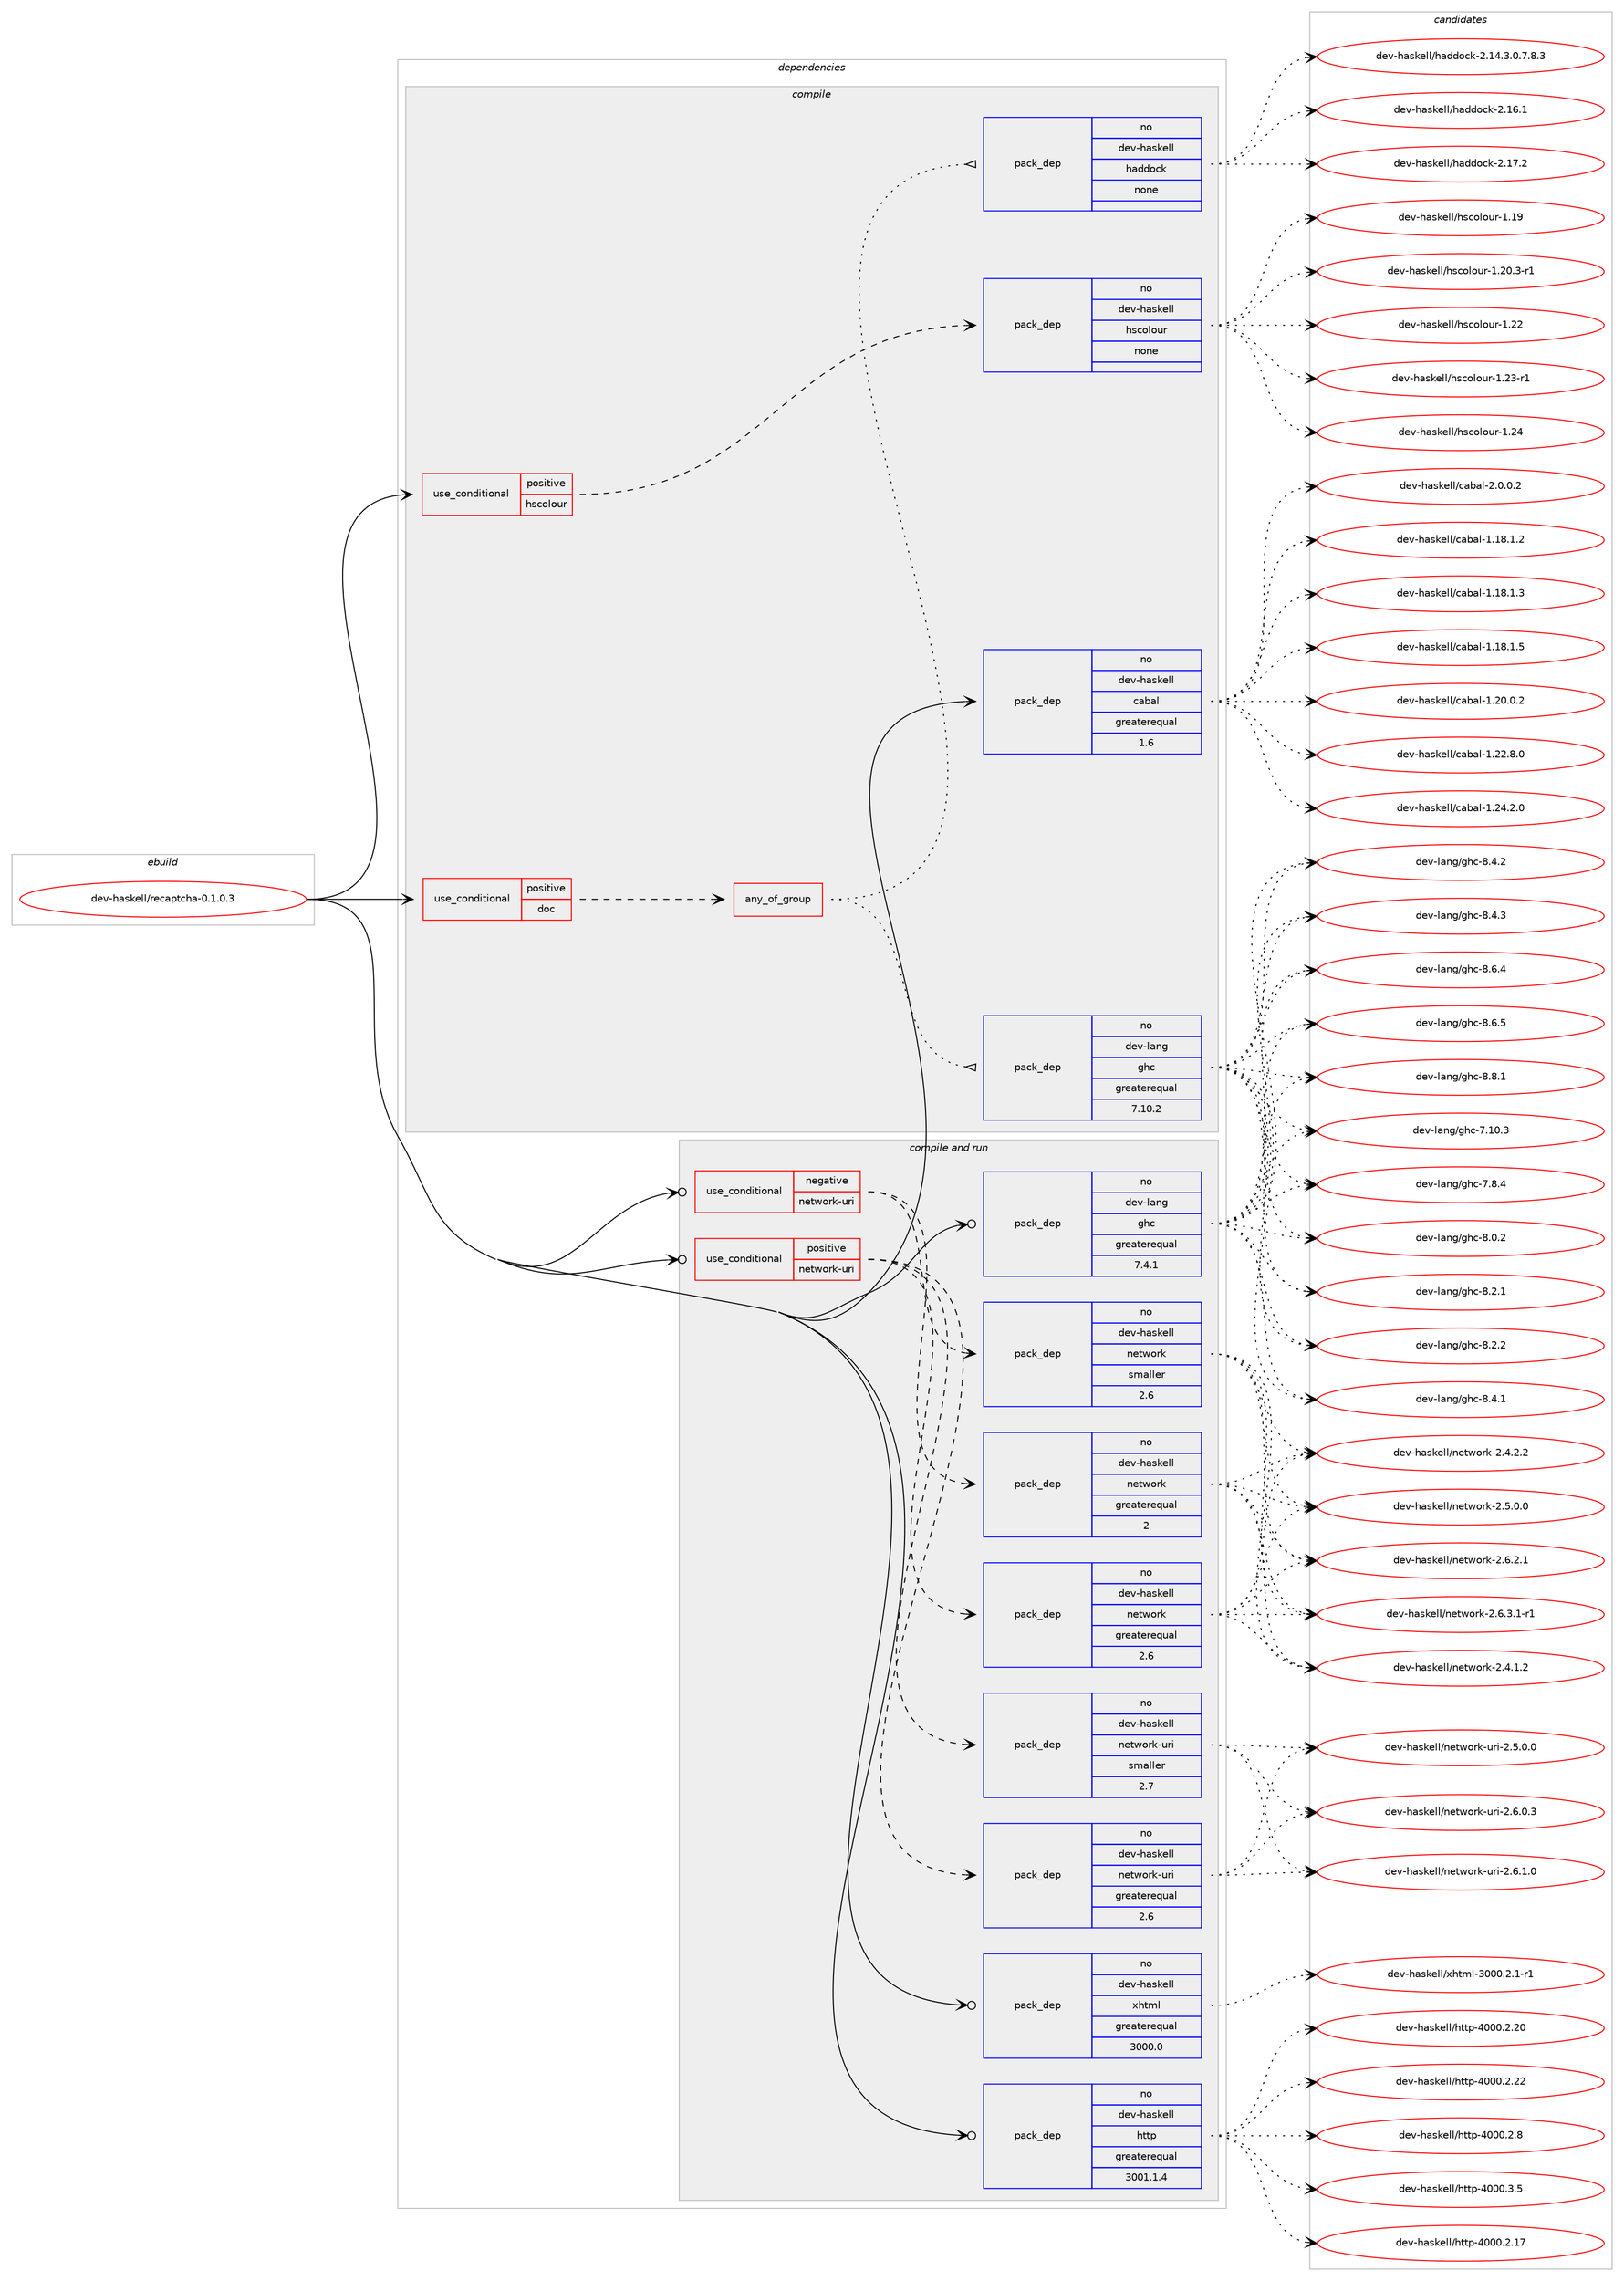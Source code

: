 digraph prolog {

# *************
# Graph options
# *************

newrank=true;
concentrate=true;
compound=true;
graph [rankdir=LR,fontname=Helvetica,fontsize=10,ranksep=1.5];#, ranksep=2.5, nodesep=0.2];
edge  [arrowhead=vee];
node  [fontname=Helvetica,fontsize=10];

# **********
# The ebuild
# **********

subgraph cluster_leftcol {
color=gray;
rank=same;
label=<<i>ebuild</i>>;
id [label="dev-haskell/recaptcha-0.1.0.3", color=red, width=4, href="../dev-haskell/recaptcha-0.1.0.3.svg"];
}

# ****************
# The dependencies
# ****************

subgraph cluster_midcol {
color=gray;
label=<<i>dependencies</i>>;
subgraph cluster_compile {
fillcolor="#eeeeee";
style=filled;
label=<<i>compile</i>>;
subgraph cond127315 {
dependency542407 [label=<<TABLE BORDER="0" CELLBORDER="1" CELLSPACING="0" CELLPADDING="4"><TR><TD ROWSPAN="3" CELLPADDING="10">use_conditional</TD></TR><TR><TD>positive</TD></TR><TR><TD>doc</TD></TR></TABLE>>, shape=none, color=red];
subgraph any10389 {
dependency542408 [label=<<TABLE BORDER="0" CELLBORDER="1" CELLSPACING="0" CELLPADDING="4"><TR><TD CELLPADDING="10">any_of_group</TD></TR></TABLE>>, shape=none, color=red];subgraph pack404346 {
dependency542409 [label=<<TABLE BORDER="0" CELLBORDER="1" CELLSPACING="0" CELLPADDING="4" WIDTH="220"><TR><TD ROWSPAN="6" CELLPADDING="30">pack_dep</TD></TR><TR><TD WIDTH="110">no</TD></TR><TR><TD>dev-haskell</TD></TR><TR><TD>haddock</TD></TR><TR><TD>none</TD></TR><TR><TD></TD></TR></TABLE>>, shape=none, color=blue];
}
dependency542408:e -> dependency542409:w [weight=20,style="dotted",arrowhead="oinv"];
subgraph pack404347 {
dependency542410 [label=<<TABLE BORDER="0" CELLBORDER="1" CELLSPACING="0" CELLPADDING="4" WIDTH="220"><TR><TD ROWSPAN="6" CELLPADDING="30">pack_dep</TD></TR><TR><TD WIDTH="110">no</TD></TR><TR><TD>dev-lang</TD></TR><TR><TD>ghc</TD></TR><TR><TD>greaterequal</TD></TR><TR><TD>7.10.2</TD></TR></TABLE>>, shape=none, color=blue];
}
dependency542408:e -> dependency542410:w [weight=20,style="dotted",arrowhead="oinv"];
}
dependency542407:e -> dependency542408:w [weight=20,style="dashed",arrowhead="vee"];
}
id:e -> dependency542407:w [weight=20,style="solid",arrowhead="vee"];
subgraph cond127316 {
dependency542411 [label=<<TABLE BORDER="0" CELLBORDER="1" CELLSPACING="0" CELLPADDING="4"><TR><TD ROWSPAN="3" CELLPADDING="10">use_conditional</TD></TR><TR><TD>positive</TD></TR><TR><TD>hscolour</TD></TR></TABLE>>, shape=none, color=red];
subgraph pack404348 {
dependency542412 [label=<<TABLE BORDER="0" CELLBORDER="1" CELLSPACING="0" CELLPADDING="4" WIDTH="220"><TR><TD ROWSPAN="6" CELLPADDING="30">pack_dep</TD></TR><TR><TD WIDTH="110">no</TD></TR><TR><TD>dev-haskell</TD></TR><TR><TD>hscolour</TD></TR><TR><TD>none</TD></TR><TR><TD></TD></TR></TABLE>>, shape=none, color=blue];
}
dependency542411:e -> dependency542412:w [weight=20,style="dashed",arrowhead="vee"];
}
id:e -> dependency542411:w [weight=20,style="solid",arrowhead="vee"];
subgraph pack404349 {
dependency542413 [label=<<TABLE BORDER="0" CELLBORDER="1" CELLSPACING="0" CELLPADDING="4" WIDTH="220"><TR><TD ROWSPAN="6" CELLPADDING="30">pack_dep</TD></TR><TR><TD WIDTH="110">no</TD></TR><TR><TD>dev-haskell</TD></TR><TR><TD>cabal</TD></TR><TR><TD>greaterequal</TD></TR><TR><TD>1.6</TD></TR></TABLE>>, shape=none, color=blue];
}
id:e -> dependency542413:w [weight=20,style="solid",arrowhead="vee"];
}
subgraph cluster_compileandrun {
fillcolor="#eeeeee";
style=filled;
label=<<i>compile and run</i>>;
subgraph cond127317 {
dependency542414 [label=<<TABLE BORDER="0" CELLBORDER="1" CELLSPACING="0" CELLPADDING="4"><TR><TD ROWSPAN="3" CELLPADDING="10">use_conditional</TD></TR><TR><TD>negative</TD></TR><TR><TD>network-uri</TD></TR></TABLE>>, shape=none, color=red];
subgraph pack404350 {
dependency542415 [label=<<TABLE BORDER="0" CELLBORDER="1" CELLSPACING="0" CELLPADDING="4" WIDTH="220"><TR><TD ROWSPAN="6" CELLPADDING="30">pack_dep</TD></TR><TR><TD WIDTH="110">no</TD></TR><TR><TD>dev-haskell</TD></TR><TR><TD>network</TD></TR><TR><TD>greaterequal</TD></TR><TR><TD>2</TD></TR></TABLE>>, shape=none, color=blue];
}
dependency542414:e -> dependency542415:w [weight=20,style="dashed",arrowhead="vee"];
subgraph pack404351 {
dependency542416 [label=<<TABLE BORDER="0" CELLBORDER="1" CELLSPACING="0" CELLPADDING="4" WIDTH="220"><TR><TD ROWSPAN="6" CELLPADDING="30">pack_dep</TD></TR><TR><TD WIDTH="110">no</TD></TR><TR><TD>dev-haskell</TD></TR><TR><TD>network</TD></TR><TR><TD>smaller</TD></TR><TR><TD>2.6</TD></TR></TABLE>>, shape=none, color=blue];
}
dependency542414:e -> dependency542416:w [weight=20,style="dashed",arrowhead="vee"];
}
id:e -> dependency542414:w [weight=20,style="solid",arrowhead="odotvee"];
subgraph cond127318 {
dependency542417 [label=<<TABLE BORDER="0" CELLBORDER="1" CELLSPACING="0" CELLPADDING="4"><TR><TD ROWSPAN="3" CELLPADDING="10">use_conditional</TD></TR><TR><TD>positive</TD></TR><TR><TD>network-uri</TD></TR></TABLE>>, shape=none, color=red];
subgraph pack404352 {
dependency542418 [label=<<TABLE BORDER="0" CELLBORDER="1" CELLSPACING="0" CELLPADDING="4" WIDTH="220"><TR><TD ROWSPAN="6" CELLPADDING="30">pack_dep</TD></TR><TR><TD WIDTH="110">no</TD></TR><TR><TD>dev-haskell</TD></TR><TR><TD>network</TD></TR><TR><TD>greaterequal</TD></TR><TR><TD>2.6</TD></TR></TABLE>>, shape=none, color=blue];
}
dependency542417:e -> dependency542418:w [weight=20,style="dashed",arrowhead="vee"];
subgraph pack404353 {
dependency542419 [label=<<TABLE BORDER="0" CELLBORDER="1" CELLSPACING="0" CELLPADDING="4" WIDTH="220"><TR><TD ROWSPAN="6" CELLPADDING="30">pack_dep</TD></TR><TR><TD WIDTH="110">no</TD></TR><TR><TD>dev-haskell</TD></TR><TR><TD>network-uri</TD></TR><TR><TD>greaterequal</TD></TR><TR><TD>2.6</TD></TR></TABLE>>, shape=none, color=blue];
}
dependency542417:e -> dependency542419:w [weight=20,style="dashed",arrowhead="vee"];
subgraph pack404354 {
dependency542420 [label=<<TABLE BORDER="0" CELLBORDER="1" CELLSPACING="0" CELLPADDING="4" WIDTH="220"><TR><TD ROWSPAN="6" CELLPADDING="30">pack_dep</TD></TR><TR><TD WIDTH="110">no</TD></TR><TR><TD>dev-haskell</TD></TR><TR><TD>network-uri</TD></TR><TR><TD>smaller</TD></TR><TR><TD>2.7</TD></TR></TABLE>>, shape=none, color=blue];
}
dependency542417:e -> dependency542420:w [weight=20,style="dashed",arrowhead="vee"];
}
id:e -> dependency542417:w [weight=20,style="solid",arrowhead="odotvee"];
subgraph pack404355 {
dependency542421 [label=<<TABLE BORDER="0" CELLBORDER="1" CELLSPACING="0" CELLPADDING="4" WIDTH="220"><TR><TD ROWSPAN="6" CELLPADDING="30">pack_dep</TD></TR><TR><TD WIDTH="110">no</TD></TR><TR><TD>dev-haskell</TD></TR><TR><TD>http</TD></TR><TR><TD>greaterequal</TD></TR><TR><TD>3001.1.4</TD></TR></TABLE>>, shape=none, color=blue];
}
id:e -> dependency542421:w [weight=20,style="solid",arrowhead="odotvee"];
subgraph pack404356 {
dependency542422 [label=<<TABLE BORDER="0" CELLBORDER="1" CELLSPACING="0" CELLPADDING="4" WIDTH="220"><TR><TD ROWSPAN="6" CELLPADDING="30">pack_dep</TD></TR><TR><TD WIDTH="110">no</TD></TR><TR><TD>dev-haskell</TD></TR><TR><TD>xhtml</TD></TR><TR><TD>greaterequal</TD></TR><TR><TD>3000.0</TD></TR></TABLE>>, shape=none, color=blue];
}
id:e -> dependency542422:w [weight=20,style="solid",arrowhead="odotvee"];
subgraph pack404357 {
dependency542423 [label=<<TABLE BORDER="0" CELLBORDER="1" CELLSPACING="0" CELLPADDING="4" WIDTH="220"><TR><TD ROWSPAN="6" CELLPADDING="30">pack_dep</TD></TR><TR><TD WIDTH="110">no</TD></TR><TR><TD>dev-lang</TD></TR><TR><TD>ghc</TD></TR><TR><TD>greaterequal</TD></TR><TR><TD>7.4.1</TD></TR></TABLE>>, shape=none, color=blue];
}
id:e -> dependency542423:w [weight=20,style="solid",arrowhead="odotvee"];
}
subgraph cluster_run {
fillcolor="#eeeeee";
style=filled;
label=<<i>run</i>>;
}
}

# **************
# The candidates
# **************

subgraph cluster_choices {
rank=same;
color=gray;
label=<<i>candidates</i>>;

subgraph choice404346 {
color=black;
nodesep=1;
choice1001011184510497115107101108108471049710010011199107455046495246514648465546564651 [label="dev-haskell/haddock-2.14.3.0.7.8.3", color=red, width=4,href="../dev-haskell/haddock-2.14.3.0.7.8.3.svg"];
choice100101118451049711510710110810847104971001001119910745504649544649 [label="dev-haskell/haddock-2.16.1", color=red, width=4,href="../dev-haskell/haddock-2.16.1.svg"];
choice100101118451049711510710110810847104971001001119910745504649554650 [label="dev-haskell/haddock-2.17.2", color=red, width=4,href="../dev-haskell/haddock-2.17.2.svg"];
dependency542409:e -> choice1001011184510497115107101108108471049710010011199107455046495246514648465546564651:w [style=dotted,weight="100"];
dependency542409:e -> choice100101118451049711510710110810847104971001001119910745504649544649:w [style=dotted,weight="100"];
dependency542409:e -> choice100101118451049711510710110810847104971001001119910745504649554650:w [style=dotted,weight="100"];
}
subgraph choice404347 {
color=black;
nodesep=1;
choice1001011184510897110103471031049945554649484651 [label="dev-lang/ghc-7.10.3", color=red, width=4,href="../dev-lang/ghc-7.10.3.svg"];
choice10010111845108971101034710310499455546564652 [label="dev-lang/ghc-7.8.4", color=red, width=4,href="../dev-lang/ghc-7.8.4.svg"];
choice10010111845108971101034710310499455646484650 [label="dev-lang/ghc-8.0.2", color=red, width=4,href="../dev-lang/ghc-8.0.2.svg"];
choice10010111845108971101034710310499455646504649 [label="dev-lang/ghc-8.2.1", color=red, width=4,href="../dev-lang/ghc-8.2.1.svg"];
choice10010111845108971101034710310499455646504650 [label="dev-lang/ghc-8.2.2", color=red, width=4,href="../dev-lang/ghc-8.2.2.svg"];
choice10010111845108971101034710310499455646524649 [label="dev-lang/ghc-8.4.1", color=red, width=4,href="../dev-lang/ghc-8.4.1.svg"];
choice10010111845108971101034710310499455646524650 [label="dev-lang/ghc-8.4.2", color=red, width=4,href="../dev-lang/ghc-8.4.2.svg"];
choice10010111845108971101034710310499455646524651 [label="dev-lang/ghc-8.4.3", color=red, width=4,href="../dev-lang/ghc-8.4.3.svg"];
choice10010111845108971101034710310499455646544652 [label="dev-lang/ghc-8.6.4", color=red, width=4,href="../dev-lang/ghc-8.6.4.svg"];
choice10010111845108971101034710310499455646544653 [label="dev-lang/ghc-8.6.5", color=red, width=4,href="../dev-lang/ghc-8.6.5.svg"];
choice10010111845108971101034710310499455646564649 [label="dev-lang/ghc-8.8.1", color=red, width=4,href="../dev-lang/ghc-8.8.1.svg"];
dependency542410:e -> choice1001011184510897110103471031049945554649484651:w [style=dotted,weight="100"];
dependency542410:e -> choice10010111845108971101034710310499455546564652:w [style=dotted,weight="100"];
dependency542410:e -> choice10010111845108971101034710310499455646484650:w [style=dotted,weight="100"];
dependency542410:e -> choice10010111845108971101034710310499455646504649:w [style=dotted,weight="100"];
dependency542410:e -> choice10010111845108971101034710310499455646504650:w [style=dotted,weight="100"];
dependency542410:e -> choice10010111845108971101034710310499455646524649:w [style=dotted,weight="100"];
dependency542410:e -> choice10010111845108971101034710310499455646524650:w [style=dotted,weight="100"];
dependency542410:e -> choice10010111845108971101034710310499455646524651:w [style=dotted,weight="100"];
dependency542410:e -> choice10010111845108971101034710310499455646544652:w [style=dotted,weight="100"];
dependency542410:e -> choice10010111845108971101034710310499455646544653:w [style=dotted,weight="100"];
dependency542410:e -> choice10010111845108971101034710310499455646564649:w [style=dotted,weight="100"];
}
subgraph choice404348 {
color=black;
nodesep=1;
choice100101118451049711510710110810847104115991111081111171144549464957 [label="dev-haskell/hscolour-1.19", color=red, width=4,href="../dev-haskell/hscolour-1.19.svg"];
choice10010111845104971151071011081084710411599111108111117114454946504846514511449 [label="dev-haskell/hscolour-1.20.3-r1", color=red, width=4,href="../dev-haskell/hscolour-1.20.3-r1.svg"];
choice100101118451049711510710110810847104115991111081111171144549465050 [label="dev-haskell/hscolour-1.22", color=red, width=4,href="../dev-haskell/hscolour-1.22.svg"];
choice1001011184510497115107101108108471041159911110811111711445494650514511449 [label="dev-haskell/hscolour-1.23-r1", color=red, width=4,href="../dev-haskell/hscolour-1.23-r1.svg"];
choice100101118451049711510710110810847104115991111081111171144549465052 [label="dev-haskell/hscolour-1.24", color=red, width=4,href="../dev-haskell/hscolour-1.24.svg"];
dependency542412:e -> choice100101118451049711510710110810847104115991111081111171144549464957:w [style=dotted,weight="100"];
dependency542412:e -> choice10010111845104971151071011081084710411599111108111117114454946504846514511449:w [style=dotted,weight="100"];
dependency542412:e -> choice100101118451049711510710110810847104115991111081111171144549465050:w [style=dotted,weight="100"];
dependency542412:e -> choice1001011184510497115107101108108471041159911110811111711445494650514511449:w [style=dotted,weight="100"];
dependency542412:e -> choice100101118451049711510710110810847104115991111081111171144549465052:w [style=dotted,weight="100"];
}
subgraph choice404349 {
color=black;
nodesep=1;
choice10010111845104971151071011081084799979897108454946495646494650 [label="dev-haskell/cabal-1.18.1.2", color=red, width=4,href="../dev-haskell/cabal-1.18.1.2.svg"];
choice10010111845104971151071011081084799979897108454946495646494651 [label="dev-haskell/cabal-1.18.1.3", color=red, width=4,href="../dev-haskell/cabal-1.18.1.3.svg"];
choice10010111845104971151071011081084799979897108454946495646494653 [label="dev-haskell/cabal-1.18.1.5", color=red, width=4,href="../dev-haskell/cabal-1.18.1.5.svg"];
choice10010111845104971151071011081084799979897108454946504846484650 [label="dev-haskell/cabal-1.20.0.2", color=red, width=4,href="../dev-haskell/cabal-1.20.0.2.svg"];
choice10010111845104971151071011081084799979897108454946505046564648 [label="dev-haskell/cabal-1.22.8.0", color=red, width=4,href="../dev-haskell/cabal-1.22.8.0.svg"];
choice10010111845104971151071011081084799979897108454946505246504648 [label="dev-haskell/cabal-1.24.2.0", color=red, width=4,href="../dev-haskell/cabal-1.24.2.0.svg"];
choice100101118451049711510710110810847999798971084550464846484650 [label="dev-haskell/cabal-2.0.0.2", color=red, width=4,href="../dev-haskell/cabal-2.0.0.2.svg"];
dependency542413:e -> choice10010111845104971151071011081084799979897108454946495646494650:w [style=dotted,weight="100"];
dependency542413:e -> choice10010111845104971151071011081084799979897108454946495646494651:w [style=dotted,weight="100"];
dependency542413:e -> choice10010111845104971151071011081084799979897108454946495646494653:w [style=dotted,weight="100"];
dependency542413:e -> choice10010111845104971151071011081084799979897108454946504846484650:w [style=dotted,weight="100"];
dependency542413:e -> choice10010111845104971151071011081084799979897108454946505046564648:w [style=dotted,weight="100"];
dependency542413:e -> choice10010111845104971151071011081084799979897108454946505246504648:w [style=dotted,weight="100"];
dependency542413:e -> choice100101118451049711510710110810847999798971084550464846484650:w [style=dotted,weight="100"];
}
subgraph choice404350 {
color=black;
nodesep=1;
choice1001011184510497115107101108108471101011161191111141074550465246494650 [label="dev-haskell/network-2.4.1.2", color=red, width=4,href="../dev-haskell/network-2.4.1.2.svg"];
choice1001011184510497115107101108108471101011161191111141074550465246504650 [label="dev-haskell/network-2.4.2.2", color=red, width=4,href="../dev-haskell/network-2.4.2.2.svg"];
choice1001011184510497115107101108108471101011161191111141074550465346484648 [label="dev-haskell/network-2.5.0.0", color=red, width=4,href="../dev-haskell/network-2.5.0.0.svg"];
choice1001011184510497115107101108108471101011161191111141074550465446504649 [label="dev-haskell/network-2.6.2.1", color=red, width=4,href="../dev-haskell/network-2.6.2.1.svg"];
choice10010111845104971151071011081084711010111611911111410745504654465146494511449 [label="dev-haskell/network-2.6.3.1-r1", color=red, width=4,href="../dev-haskell/network-2.6.3.1-r1.svg"];
dependency542415:e -> choice1001011184510497115107101108108471101011161191111141074550465246494650:w [style=dotted,weight="100"];
dependency542415:e -> choice1001011184510497115107101108108471101011161191111141074550465246504650:w [style=dotted,weight="100"];
dependency542415:e -> choice1001011184510497115107101108108471101011161191111141074550465346484648:w [style=dotted,weight="100"];
dependency542415:e -> choice1001011184510497115107101108108471101011161191111141074550465446504649:w [style=dotted,weight="100"];
dependency542415:e -> choice10010111845104971151071011081084711010111611911111410745504654465146494511449:w [style=dotted,weight="100"];
}
subgraph choice404351 {
color=black;
nodesep=1;
choice1001011184510497115107101108108471101011161191111141074550465246494650 [label="dev-haskell/network-2.4.1.2", color=red, width=4,href="../dev-haskell/network-2.4.1.2.svg"];
choice1001011184510497115107101108108471101011161191111141074550465246504650 [label="dev-haskell/network-2.4.2.2", color=red, width=4,href="../dev-haskell/network-2.4.2.2.svg"];
choice1001011184510497115107101108108471101011161191111141074550465346484648 [label="dev-haskell/network-2.5.0.0", color=red, width=4,href="../dev-haskell/network-2.5.0.0.svg"];
choice1001011184510497115107101108108471101011161191111141074550465446504649 [label="dev-haskell/network-2.6.2.1", color=red, width=4,href="../dev-haskell/network-2.6.2.1.svg"];
choice10010111845104971151071011081084711010111611911111410745504654465146494511449 [label="dev-haskell/network-2.6.3.1-r1", color=red, width=4,href="../dev-haskell/network-2.6.3.1-r1.svg"];
dependency542416:e -> choice1001011184510497115107101108108471101011161191111141074550465246494650:w [style=dotted,weight="100"];
dependency542416:e -> choice1001011184510497115107101108108471101011161191111141074550465246504650:w [style=dotted,weight="100"];
dependency542416:e -> choice1001011184510497115107101108108471101011161191111141074550465346484648:w [style=dotted,weight="100"];
dependency542416:e -> choice1001011184510497115107101108108471101011161191111141074550465446504649:w [style=dotted,weight="100"];
dependency542416:e -> choice10010111845104971151071011081084711010111611911111410745504654465146494511449:w [style=dotted,weight="100"];
}
subgraph choice404352 {
color=black;
nodesep=1;
choice1001011184510497115107101108108471101011161191111141074550465246494650 [label="dev-haskell/network-2.4.1.2", color=red, width=4,href="../dev-haskell/network-2.4.1.2.svg"];
choice1001011184510497115107101108108471101011161191111141074550465246504650 [label="dev-haskell/network-2.4.2.2", color=red, width=4,href="../dev-haskell/network-2.4.2.2.svg"];
choice1001011184510497115107101108108471101011161191111141074550465346484648 [label="dev-haskell/network-2.5.0.0", color=red, width=4,href="../dev-haskell/network-2.5.0.0.svg"];
choice1001011184510497115107101108108471101011161191111141074550465446504649 [label="dev-haskell/network-2.6.2.1", color=red, width=4,href="../dev-haskell/network-2.6.2.1.svg"];
choice10010111845104971151071011081084711010111611911111410745504654465146494511449 [label="dev-haskell/network-2.6.3.1-r1", color=red, width=4,href="../dev-haskell/network-2.6.3.1-r1.svg"];
dependency542418:e -> choice1001011184510497115107101108108471101011161191111141074550465246494650:w [style=dotted,weight="100"];
dependency542418:e -> choice1001011184510497115107101108108471101011161191111141074550465246504650:w [style=dotted,weight="100"];
dependency542418:e -> choice1001011184510497115107101108108471101011161191111141074550465346484648:w [style=dotted,weight="100"];
dependency542418:e -> choice1001011184510497115107101108108471101011161191111141074550465446504649:w [style=dotted,weight="100"];
dependency542418:e -> choice10010111845104971151071011081084711010111611911111410745504654465146494511449:w [style=dotted,weight="100"];
}
subgraph choice404353 {
color=black;
nodesep=1;
choice100101118451049711510710110810847110101116119111114107451171141054550465346484648 [label="dev-haskell/network-uri-2.5.0.0", color=red, width=4,href="../dev-haskell/network-uri-2.5.0.0.svg"];
choice100101118451049711510710110810847110101116119111114107451171141054550465446484651 [label="dev-haskell/network-uri-2.6.0.3", color=red, width=4,href="../dev-haskell/network-uri-2.6.0.3.svg"];
choice100101118451049711510710110810847110101116119111114107451171141054550465446494648 [label="dev-haskell/network-uri-2.6.1.0", color=red, width=4,href="../dev-haskell/network-uri-2.6.1.0.svg"];
dependency542419:e -> choice100101118451049711510710110810847110101116119111114107451171141054550465346484648:w [style=dotted,weight="100"];
dependency542419:e -> choice100101118451049711510710110810847110101116119111114107451171141054550465446484651:w [style=dotted,weight="100"];
dependency542419:e -> choice100101118451049711510710110810847110101116119111114107451171141054550465446494648:w [style=dotted,weight="100"];
}
subgraph choice404354 {
color=black;
nodesep=1;
choice100101118451049711510710110810847110101116119111114107451171141054550465346484648 [label="dev-haskell/network-uri-2.5.0.0", color=red, width=4,href="../dev-haskell/network-uri-2.5.0.0.svg"];
choice100101118451049711510710110810847110101116119111114107451171141054550465446484651 [label="dev-haskell/network-uri-2.6.0.3", color=red, width=4,href="../dev-haskell/network-uri-2.6.0.3.svg"];
choice100101118451049711510710110810847110101116119111114107451171141054550465446494648 [label="dev-haskell/network-uri-2.6.1.0", color=red, width=4,href="../dev-haskell/network-uri-2.6.1.0.svg"];
dependency542420:e -> choice100101118451049711510710110810847110101116119111114107451171141054550465346484648:w [style=dotted,weight="100"];
dependency542420:e -> choice100101118451049711510710110810847110101116119111114107451171141054550465446484651:w [style=dotted,weight="100"];
dependency542420:e -> choice100101118451049711510710110810847110101116119111114107451171141054550465446494648:w [style=dotted,weight="100"];
}
subgraph choice404355 {
color=black;
nodesep=1;
choice10010111845104971151071011081084710411611611245524848484650464955 [label="dev-haskell/http-4000.2.17", color=red, width=4,href="../dev-haskell/http-4000.2.17.svg"];
choice10010111845104971151071011081084710411611611245524848484650465048 [label="dev-haskell/http-4000.2.20", color=red, width=4,href="../dev-haskell/http-4000.2.20.svg"];
choice10010111845104971151071011081084710411611611245524848484650465050 [label="dev-haskell/http-4000.2.22", color=red, width=4,href="../dev-haskell/http-4000.2.22.svg"];
choice100101118451049711510710110810847104116116112455248484846504656 [label="dev-haskell/http-4000.2.8", color=red, width=4,href="../dev-haskell/http-4000.2.8.svg"];
choice100101118451049711510710110810847104116116112455248484846514653 [label="dev-haskell/http-4000.3.5", color=red, width=4,href="../dev-haskell/http-4000.3.5.svg"];
dependency542421:e -> choice10010111845104971151071011081084710411611611245524848484650464955:w [style=dotted,weight="100"];
dependency542421:e -> choice10010111845104971151071011081084710411611611245524848484650465048:w [style=dotted,weight="100"];
dependency542421:e -> choice10010111845104971151071011081084710411611611245524848484650465050:w [style=dotted,weight="100"];
dependency542421:e -> choice100101118451049711510710110810847104116116112455248484846504656:w [style=dotted,weight="100"];
dependency542421:e -> choice100101118451049711510710110810847104116116112455248484846514653:w [style=dotted,weight="100"];
}
subgraph choice404356 {
color=black;
nodesep=1;
choice1001011184510497115107101108108471201041161091084551484848465046494511449 [label="dev-haskell/xhtml-3000.2.1-r1", color=red, width=4,href="../dev-haskell/xhtml-3000.2.1-r1.svg"];
dependency542422:e -> choice1001011184510497115107101108108471201041161091084551484848465046494511449:w [style=dotted,weight="100"];
}
subgraph choice404357 {
color=black;
nodesep=1;
choice1001011184510897110103471031049945554649484651 [label="dev-lang/ghc-7.10.3", color=red, width=4,href="../dev-lang/ghc-7.10.3.svg"];
choice10010111845108971101034710310499455546564652 [label="dev-lang/ghc-7.8.4", color=red, width=4,href="../dev-lang/ghc-7.8.4.svg"];
choice10010111845108971101034710310499455646484650 [label="dev-lang/ghc-8.0.2", color=red, width=4,href="../dev-lang/ghc-8.0.2.svg"];
choice10010111845108971101034710310499455646504649 [label="dev-lang/ghc-8.2.1", color=red, width=4,href="../dev-lang/ghc-8.2.1.svg"];
choice10010111845108971101034710310499455646504650 [label="dev-lang/ghc-8.2.2", color=red, width=4,href="../dev-lang/ghc-8.2.2.svg"];
choice10010111845108971101034710310499455646524649 [label="dev-lang/ghc-8.4.1", color=red, width=4,href="../dev-lang/ghc-8.4.1.svg"];
choice10010111845108971101034710310499455646524650 [label="dev-lang/ghc-8.4.2", color=red, width=4,href="../dev-lang/ghc-8.4.2.svg"];
choice10010111845108971101034710310499455646524651 [label="dev-lang/ghc-8.4.3", color=red, width=4,href="../dev-lang/ghc-8.4.3.svg"];
choice10010111845108971101034710310499455646544652 [label="dev-lang/ghc-8.6.4", color=red, width=4,href="../dev-lang/ghc-8.6.4.svg"];
choice10010111845108971101034710310499455646544653 [label="dev-lang/ghc-8.6.5", color=red, width=4,href="../dev-lang/ghc-8.6.5.svg"];
choice10010111845108971101034710310499455646564649 [label="dev-lang/ghc-8.8.1", color=red, width=4,href="../dev-lang/ghc-8.8.1.svg"];
dependency542423:e -> choice1001011184510897110103471031049945554649484651:w [style=dotted,weight="100"];
dependency542423:e -> choice10010111845108971101034710310499455546564652:w [style=dotted,weight="100"];
dependency542423:e -> choice10010111845108971101034710310499455646484650:w [style=dotted,weight="100"];
dependency542423:e -> choice10010111845108971101034710310499455646504649:w [style=dotted,weight="100"];
dependency542423:e -> choice10010111845108971101034710310499455646504650:w [style=dotted,weight="100"];
dependency542423:e -> choice10010111845108971101034710310499455646524649:w [style=dotted,weight="100"];
dependency542423:e -> choice10010111845108971101034710310499455646524650:w [style=dotted,weight="100"];
dependency542423:e -> choice10010111845108971101034710310499455646524651:w [style=dotted,weight="100"];
dependency542423:e -> choice10010111845108971101034710310499455646544652:w [style=dotted,weight="100"];
dependency542423:e -> choice10010111845108971101034710310499455646544653:w [style=dotted,weight="100"];
dependency542423:e -> choice10010111845108971101034710310499455646564649:w [style=dotted,weight="100"];
}
}

}
